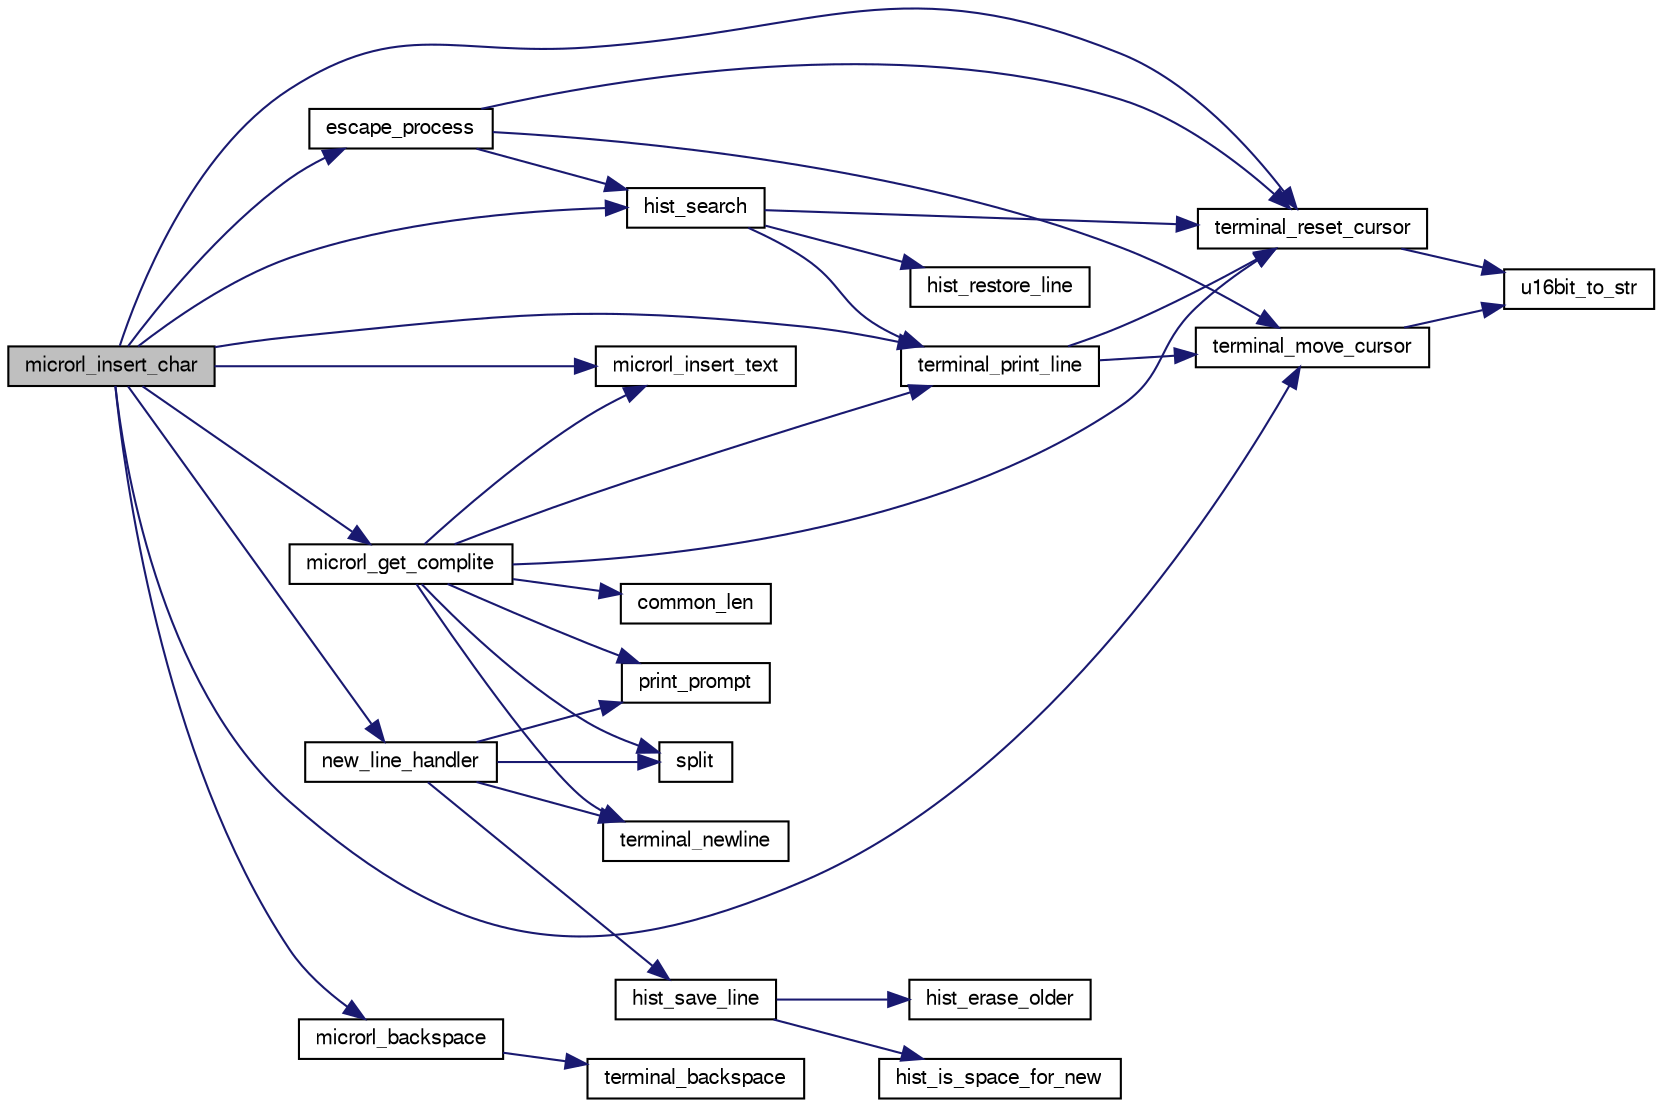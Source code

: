 digraph "microrl_insert_char"
{
  edge [fontname="FreeSans",fontsize="10",labelfontname="FreeSans",labelfontsize="10"];
  node [fontname="FreeSans",fontsize="10",shape=record];
  rankdir="LR";
  Node1 [label="microrl_insert_char",height=0.2,width=0.4,color="black", fillcolor="grey75", style="filled", fontcolor="black"];
  Node1 -> Node2 [color="midnightblue",fontsize="10",style="solid",fontname="FreeSans"];
  Node2 [label="escape_process",height=0.2,width=0.4,color="black", fillcolor="white", style="filled",URL="$microrl_8c.html#a2295eb835db46f028adb8034291a2066"];
  Node2 -> Node3 [color="midnightblue",fontsize="10",style="solid",fontname="FreeSans"];
  Node3 [label="hist_search",height=0.2,width=0.4,color="black", fillcolor="white", style="filled",URL="$microrl_8c.html#a707cd52f8d3fff6cc752c92aa9cc8751"];
  Node3 -> Node4 [color="midnightblue",fontsize="10",style="solid",fontname="FreeSans"];
  Node4 [label="hist_restore_line",height=0.2,width=0.4,color="black", fillcolor="white", style="filled",URL="$microrl_8c.html#a89b0b337fd6d860193b8f457e0e9b11c"];
  Node3 -> Node5 [color="midnightblue",fontsize="10",style="solid",fontname="FreeSans"];
  Node5 [label="terminal_print_line",height=0.2,width=0.4,color="black", fillcolor="white", style="filled",URL="$microrl_8c.html#a9b2a709ec6fb9a71a73e086c7142b42e"];
  Node5 -> Node6 [color="midnightblue",fontsize="10",style="solid",fontname="FreeSans"];
  Node6 [label="terminal_reset_cursor",height=0.2,width=0.4,color="black", fillcolor="white", style="filled",URL="$microrl_8c.html#a7606992a7e55d11cdad8eb8d1e9cee2b"];
  Node6 -> Node7 [color="midnightblue",fontsize="10",style="solid",fontname="FreeSans"];
  Node7 [label="u16bit_to_str",height=0.2,width=0.4,color="black", fillcolor="white", style="filled",URL="$microrl_8c.html#affa9b5e304f9ccbf148182fad193f7f5"];
  Node5 -> Node8 [color="midnightblue",fontsize="10",style="solid",fontname="FreeSans"];
  Node8 [label="terminal_move_cursor",height=0.2,width=0.4,color="black", fillcolor="white", style="filled",URL="$microrl_8c.html#adf9a8154424a827f0d728dd150ee647e"];
  Node8 -> Node7 [color="midnightblue",fontsize="10",style="solid",fontname="FreeSans"];
  Node3 -> Node6 [color="midnightblue",fontsize="10",style="solid",fontname="FreeSans"];
  Node2 -> Node8 [color="midnightblue",fontsize="10",style="solid",fontname="FreeSans"];
  Node2 -> Node6 [color="midnightblue",fontsize="10",style="solid",fontname="FreeSans"];
  Node1 -> Node3 [color="midnightblue",fontsize="10",style="solid",fontname="FreeSans"];
  Node1 -> Node9 [color="midnightblue",fontsize="10",style="solid",fontname="FreeSans"];
  Node9 [label="microrl_backspace",height=0.2,width=0.4,color="black", fillcolor="white", style="filled",URL="$microrl_8c.html#a502bbc970379dae289be0556aad7acdf"];
  Node9 -> Node10 [color="midnightblue",fontsize="10",style="solid",fontname="FreeSans"];
  Node10 [label="terminal_backspace",height=0.2,width=0.4,color="black", fillcolor="white", style="filled",URL="$microrl_8c.html#a6811a8ffbd47f37fb1e574c6ac352b21"];
  Node1 -> Node11 [color="midnightblue",fontsize="10",style="solid",fontname="FreeSans"];
  Node11 [label="microrl_get_complite",height=0.2,width=0.4,color="black", fillcolor="white", style="filled",URL="$microrl_8c.html#a769ae7b56a60c48b6251d5f63d3b6da7"];
  Node11 -> Node12 [color="midnightblue",fontsize="10",style="solid",fontname="FreeSans"];
  Node12 [label="common_len",height=0.2,width=0.4,color="black", fillcolor="white", style="filled",URL="$microrl_8c.html#a737ba29b53f156a3d47fd52b62458ab7"];
  Node11 -> Node13 [color="midnightblue",fontsize="10",style="solid",fontname="FreeSans"];
  Node13 [label="microrl_insert_text",height=0.2,width=0.4,color="black", fillcolor="white", style="filled",URL="$microrl_8c.html#abfaa66291b4a019fc9e2324790c43d01"];
  Node11 -> Node14 [color="midnightblue",fontsize="10",style="solid",fontname="FreeSans"];
  Node14 [label="print_prompt",height=0.2,width=0.4,color="black", fillcolor="white", style="filled",URL="$microrl_8c.html#a4caa54d528c671f06054783ef79839c6"];
  Node11 -> Node15 [color="midnightblue",fontsize="10",style="solid",fontname="FreeSans"];
  Node15 [label="split",height=0.2,width=0.4,color="black", fillcolor="white", style="filled",URL="$microrl_8c.html#a306bf791daa21526b303e834c34916b4"];
  Node11 -> Node16 [color="midnightblue",fontsize="10",style="solid",fontname="FreeSans"];
  Node16 [label="terminal_newline",height=0.2,width=0.4,color="black", fillcolor="white", style="filled",URL="$microrl_8c.html#abd2cca83a3e6069ba16ed5eccf3e1284"];
  Node11 -> Node5 [color="midnightblue",fontsize="10",style="solid",fontname="FreeSans"];
  Node11 -> Node6 [color="midnightblue",fontsize="10",style="solid",fontname="FreeSans"];
  Node1 -> Node13 [color="midnightblue",fontsize="10",style="solid",fontname="FreeSans"];
  Node1 -> Node17 [color="midnightblue",fontsize="10",style="solid",fontname="FreeSans"];
  Node17 [label="new_line_handler",height=0.2,width=0.4,color="black", fillcolor="white", style="filled",URL="$microrl_8c.html#a29da983c5d24908305de3b0d90812bf3"];
  Node17 -> Node16 [color="midnightblue",fontsize="10",style="solid",fontname="FreeSans"];
  Node17 -> Node18 [color="midnightblue",fontsize="10",style="solid",fontname="FreeSans"];
  Node18 [label="hist_save_line",height=0.2,width=0.4,color="black", fillcolor="white", style="filled",URL="$microrl_8c.html#a0bf1a06d92693a88ee0e8f3361094e8c"];
  Node18 -> Node19 [color="midnightblue",fontsize="10",style="solid",fontname="FreeSans"];
  Node19 [label="hist_erase_older",height=0.2,width=0.4,color="black", fillcolor="white", style="filled",URL="$microrl_8c.html#a4da0cd747e34a7e7f149279eef5e7632"];
  Node18 -> Node20 [color="midnightblue",fontsize="10",style="solid",fontname="FreeSans"];
  Node20 [label="hist_is_space_for_new",height=0.2,width=0.4,color="black", fillcolor="white", style="filled",URL="$microrl_8c.html#a3053e85a1f91595c578fc2173f0a4f68"];
  Node17 -> Node15 [color="midnightblue",fontsize="10",style="solid",fontname="FreeSans"];
  Node17 -> Node14 [color="midnightblue",fontsize="10",style="solid",fontname="FreeSans"];
  Node1 -> Node8 [color="midnightblue",fontsize="10",style="solid",fontname="FreeSans"];
  Node1 -> Node5 [color="midnightblue",fontsize="10",style="solid",fontname="FreeSans"];
  Node1 -> Node6 [color="midnightblue",fontsize="10",style="solid",fontname="FreeSans"];
}
